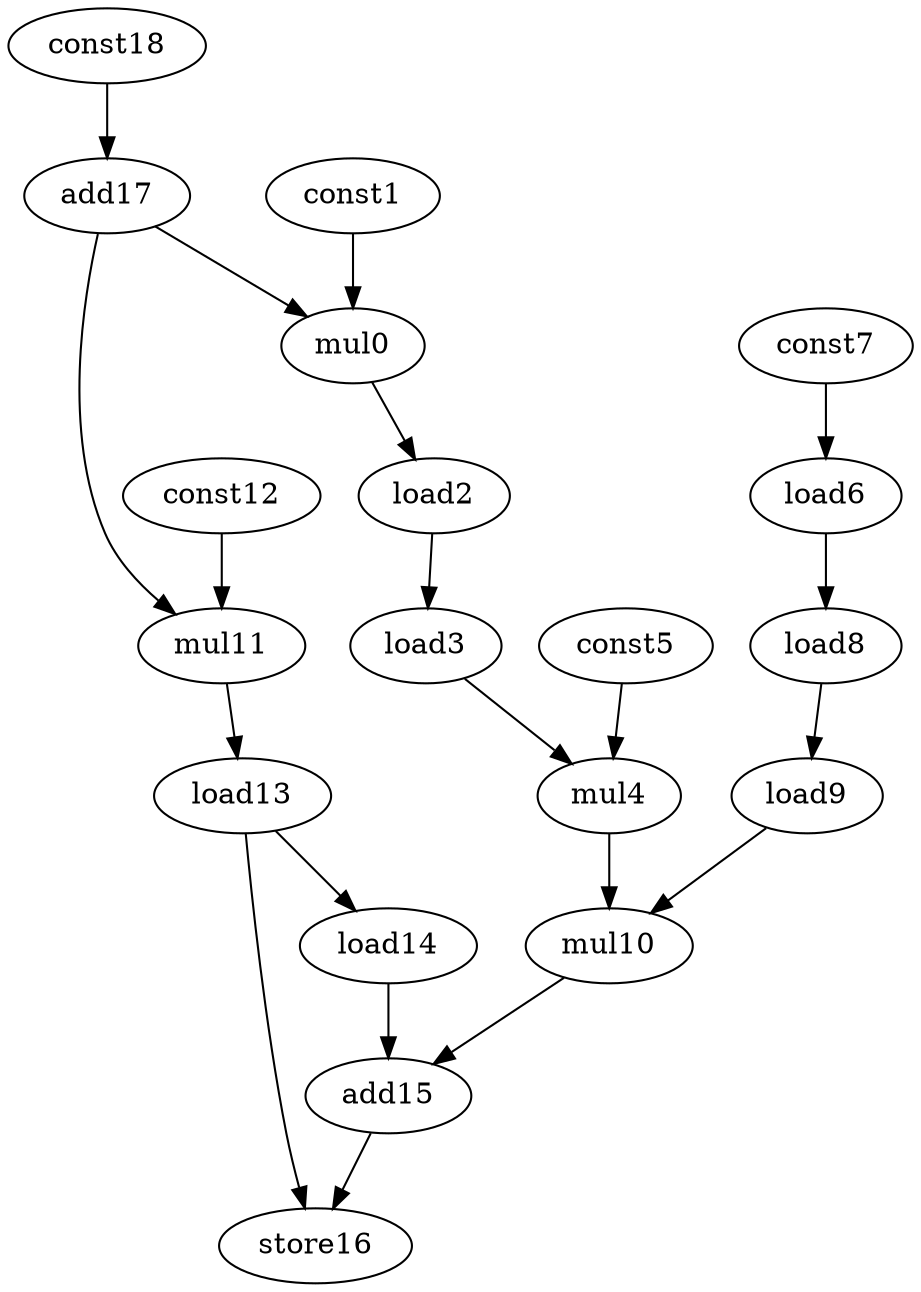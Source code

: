 digraph G {
mul0[opcode=mul];
const1[opcode=const];
load2[opcode=load];
load3[opcode=load];
mul4[opcode=mul];
const5[opcode=const];
load6[opcode=load];
const7[opcode=const];
load8[opcode=load];
load9[opcode=load];
mul10[opcode=mul];
mul11[opcode=mul];
const12[opcode=const];
load13[opcode=load];
load14[opcode=load];
add15[opcode=add];
store16[opcode=store];
add17[opcode=add];
const18[opcode=const];
load2->load3[operand=0]; //load->load
load3->mul4[operand=0]; //load->mul
mul4->mul10[operand=0]; //mul->mul
load6->load8[operand=0]; //load->load
load8->load9[operand=0]; //load->load
load9->mul10[operand=1]; //load->mul
mul10->add15[operand=1]; //mul->add
load13->load14[operand=0]; //load->load
load13->store16[operand=1]; //load->store
load14->add15[operand=0]; //load->add
add15->store16[operand=0]; //add->store
add17->mul0[operand=1]; //add->gep_mul
add17->mul11[operand=1]; //add->gep_mul
const1->mul0[operand=0]; //gep_const->gep_mul
mul0->load2[operand=0]; //gep_mul->load
const5->mul4[operand=1]; //const->mul
const7->load6[operand=0]; //const->load
const12->mul11[operand=0]; //gep_const->gep_mul
mul11->load13[operand=0]; //gep_mul->load
const18->add17[operand=0]; //const->add
}
